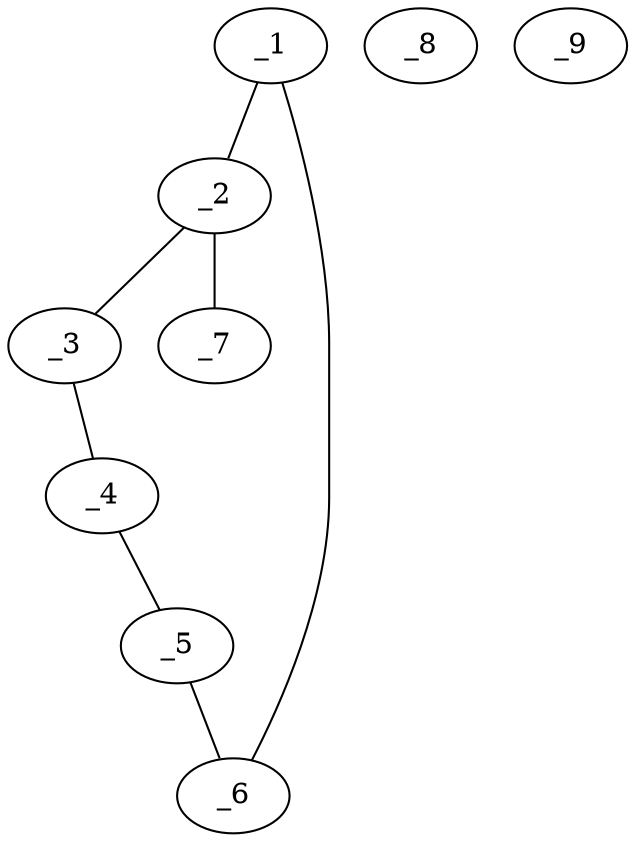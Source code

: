 graph molid683722 {
	_1	 [charge=0,
		chem=4,
		symbol="N  ",
		x="3.7321",
		y=0];
	_2	 [charge=0,
		chem=1,
		symbol="C  ",
		x="2.866",
		y="0.5"];
	_1 -- _2	 [valence=1];
	_6	 [charge=0,
		chem=1,
		symbol="C  ",
		x="3.7321",
		y="-1"];
	_1 -- _6	 [valence=2];
	_3	 [charge=0,
		chem=4,
		symbol="N  ",
		x=2,
		y=0];
	_2 -- _3	 [valence=2];
	_7	 [charge="-1",
		chem=5,
		symbol="S  ",
		x="2.866",
		y="1.5"];
	_2 -- _7	 [valence=1];
	_4	 [charge=0,
		chem=1,
		symbol="C  ",
		x=2,
		y="-1"];
	_3 -- _4	 [valence=1];
	_5	 [charge=0,
		chem=1,
		symbol="C  ",
		x="2.866",
		y="-1.5"];
	_4 -- _5	 [valence=2];
	_5 -- _6	 [valence=1];
	_8	 [charge=0,
		chem=34,
		symbol="Pt ",
		x="5.7321",
		y=0];
	_9	 [charge="-1",
		chem=7,
		symbol="Cl ",
		x="7.7321",
		y=0];
}

